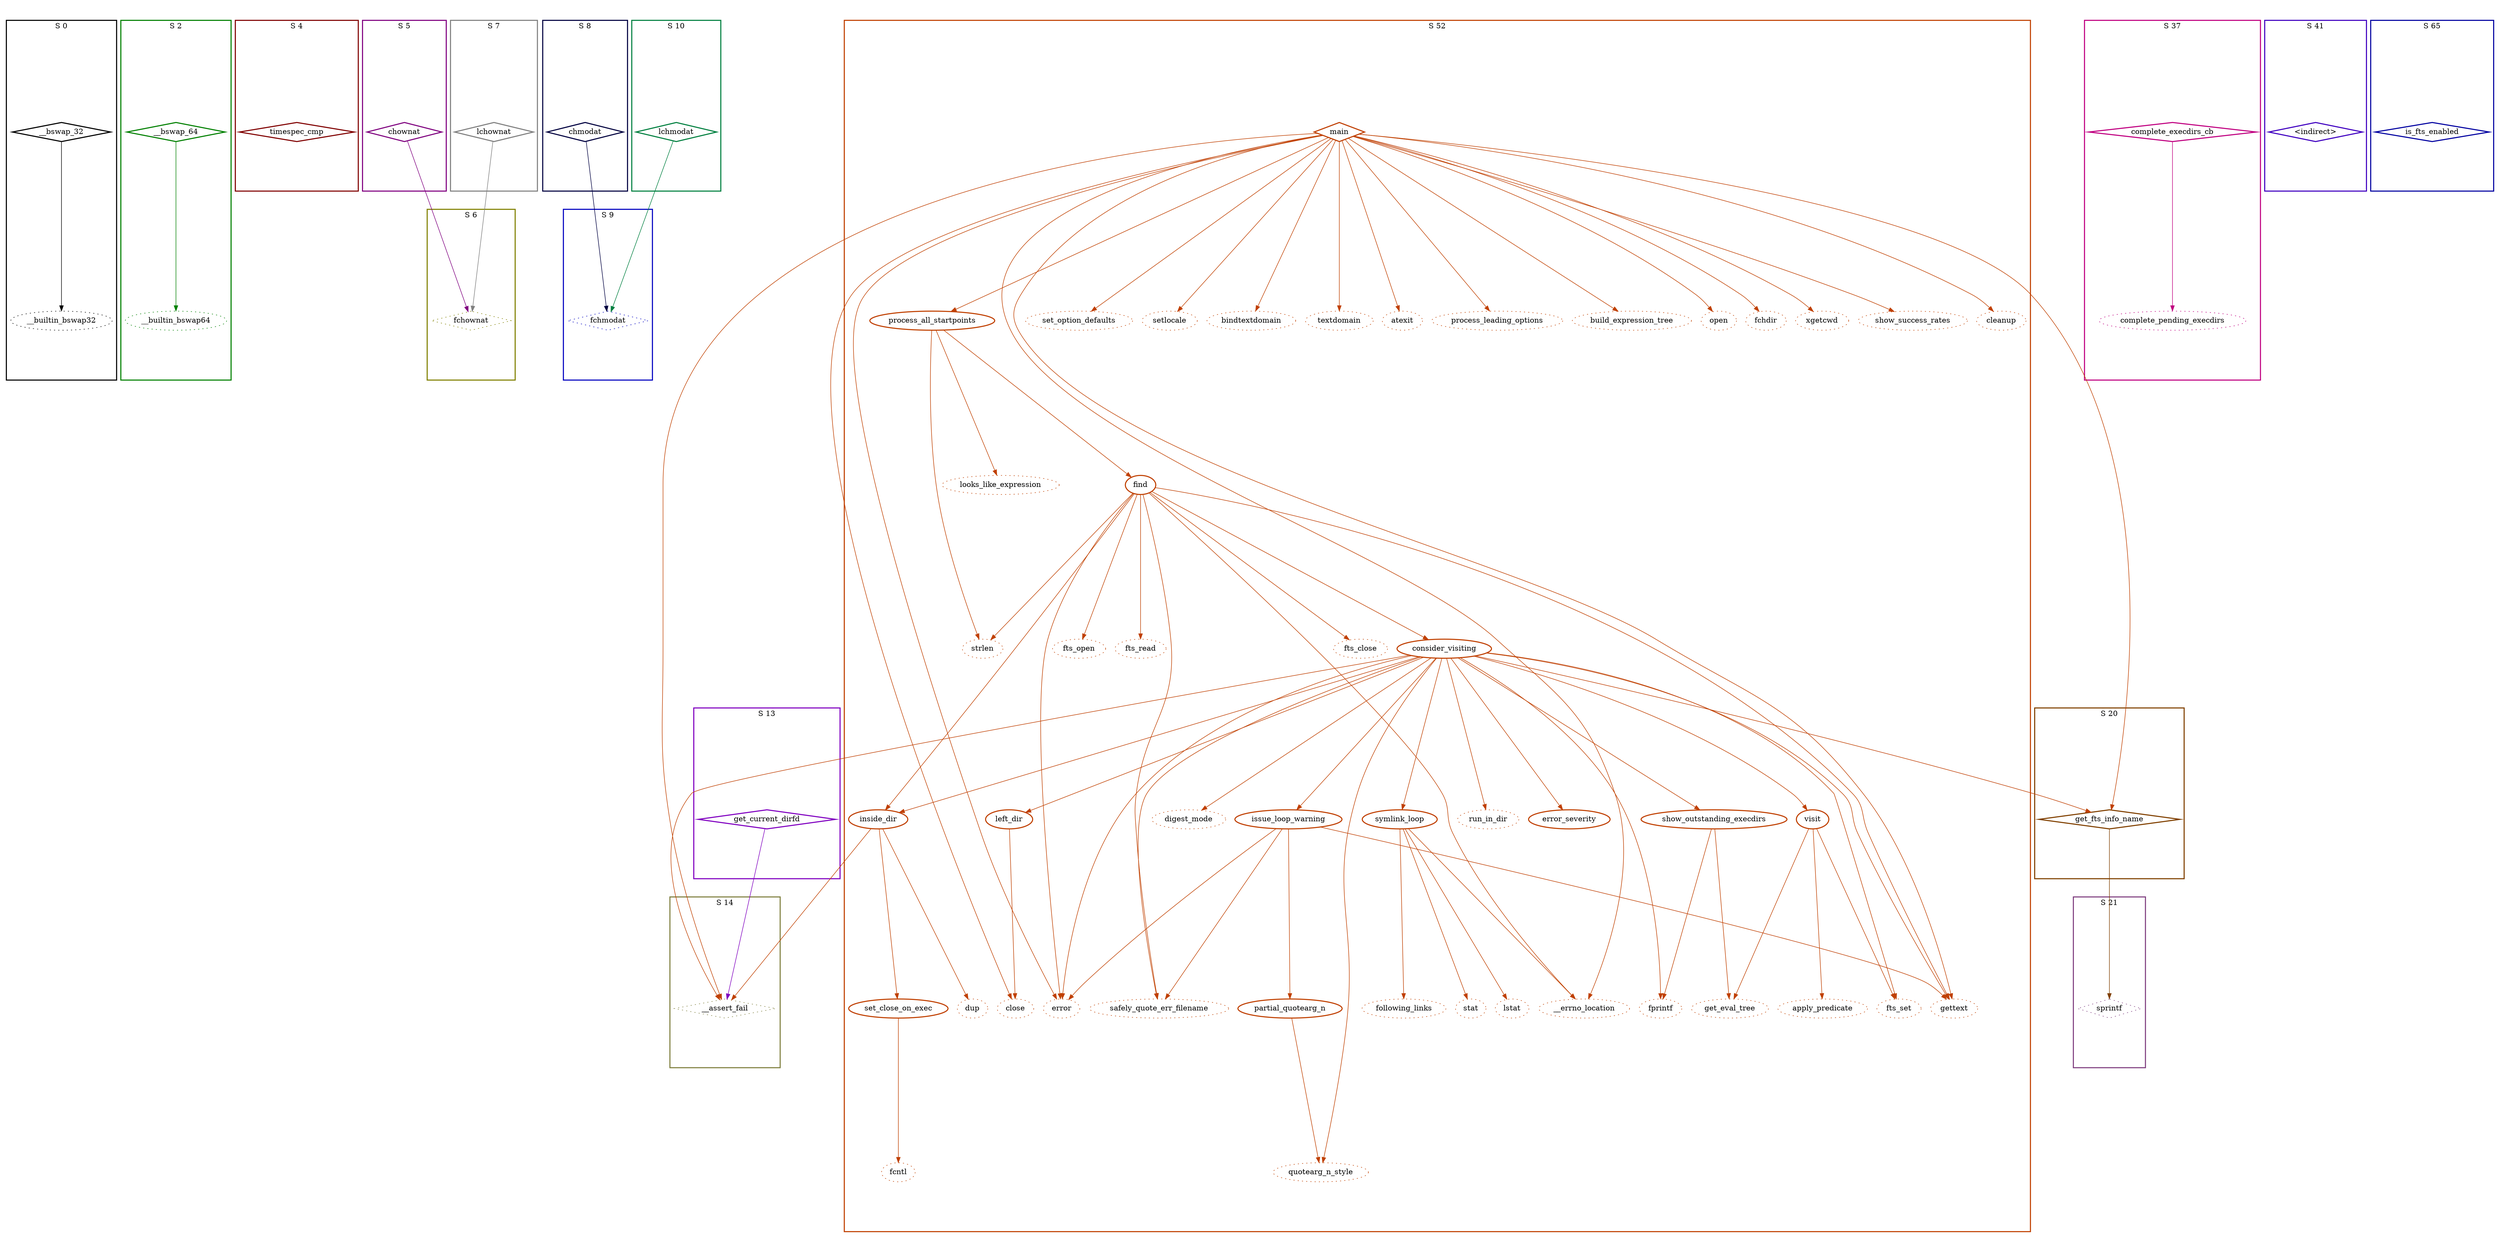 digraph G {
  ratio=0.500000;
  "UV __bswap_32 (0)" [shape=diamond, label="__bswap_32", color="#000000",
                       style=bold];
  "UV __builtin_bswap32 (1)" [label="__builtin_bswap32", color="#000000",
                              style=dotted];
  "UV __bswap_64 (2)" [shape=diamond, label="__bswap_64", color="#008000",
                       style=bold];
  "UV __builtin_bswap64 (3)" [label="__builtin_bswap64", color="#008000",
                              style=dotted];
  "UV timespec_cmp (4)" [shape=diamond, label="timespec_cmp",
                         color="#800000", style=bold];
  "UV chownat (5)" [shape=diamond, label="chownat", color="#800080",
                    style=bold];
  "UV fchownat (6)" [shape=diamond, label="fchownat", color="#808000",
                     style=dotted];
  "UV lchownat (7)" [shape=diamond, label="lchownat", color="#808080",
                     style=bold];
  "UV chmodat (8)" [shape=diamond, label="chmodat", color="#000040",
                    style=bold];
  "UV fchmodat (9)" [shape=diamond, label="fchmodat", color="#0000C0",
                     style=dotted];
  "UV lchmodat (10)" [shape=diamond, label="lchmodat", color="#008040",
                      style=bold];
  "UV set_close_on_exec (11)" [label="set_close_on_exec", color="#C04000",
                               style=bold];
  "UV fcntl (12)" [label="fcntl", color="#C04000", style=dotted];
  "UV get_current_dirfd (13)" [shape=diamond, label="get_current_dirfd",
                               color="#8000C0", style=bold];
  "UV __assert_fail (14)" [shape=diamond, label="__assert_fail",
                           color="#808040", style=dotted];
  "UV left_dir (15)" [label="left_dir", color="#C04000", style=bold];
  "UV close (16)" [label="close", color="#C04000", style=dotted];
  "UV inside_dir (17)" [label="inside_dir", color="#C04000", style=bold];
  "UV dup (18)" [label="dup", color="#C04000", style=dotted];
  "UV error_severity (19)" [label="error_severity", color="#C04000",
                            style=bold];
  "UV get_fts_info_name (20)" [shape=diamond, label="get_fts_info_name",
                               color="#804000", style=bold];
  "UV sprintf (21)" [shape=diamond, label="sprintf", color="#804080",
                     style=dotted];
  "UV visit (22)" [label="visit", color="#C04000", style=bold];
  "UV get_eval_tree (23)" [label="get_eval_tree", color="#C04000",
                           style=dotted];
  "UV apply_predicate (24)" [label="apply_predicate", color="#C04000",
                             style=dotted];
  "UV fts_set (25)" [label="fts_set", color="#C04000", style=dotted];
  "UV partial_quotearg_n (26)" [label="partial_quotearg_n", color="#C04000",
                                style=bold];
  "UV quotearg_n_style (27)" [label="quotearg_n_style", color="#C04000",
                              style=dotted];
  "UV issue_loop_warning (28)" [label="issue_loop_warning", color="#C04000",
                                style=bold];
  "UV safely_quote_err_filename (29)" [label="safely_quote_err_filename",
                                       color="#C04000", style=dotted];
  "UV gettext (30)" [label="gettext", color="#C04000", style=dotted];
  "UV error (31)" [label="error", color="#C04000", style=dotted];
  "UV symlink_loop (32)" [label="symlink_loop", color="#C04000", style=bold];
  "UV following_links (33)" [label="following_links", color="#C04000",
                             style=dotted];
  "UV stat (34)" [label="stat", color="#C04000", style=dotted];
  "UV lstat (35)" [label="lstat", color="#C04000", style=dotted];
  "UV __errno_location (36)" [label="__errno_location", color="#C04000",
                              style=dotted];
  "UV complete_execdirs_cb (37)" [shape=diamond,
                                  label="complete_execdirs_cb",
                                  color="#C00080", style=bold];
  "UV complete_pending_execdirs (38)" [label="complete_pending_execdirs",
                                       color="#C00080", style=dotted];
  "UV show_outstanding_execdirs (39)" [label="show_outstanding_execdirs",
                                       color="#C04000", style=bold];
  "UV fprintf (40)" [label="fprintf", color="#C04000", style=dotted];
  "UV <indirect> (41)" [shape=diamond, label="<indirect>", color="#4000C0",
                        style=bold];
  "UV consider_visiting (42)" [label="consider_visiting", color="#C04000",
                               style=bold];
  "UV digest_mode (43)" [label="digest_mode", color="#C04000", style=dotted];
  "UV run_in_dir (44)" [label="run_in_dir", color="#C04000", style=dotted];
  "UV find (45)" [label="find", color="#C04000", style=bold];
  "UV strlen (46)" [label="strlen", color="#C04000", style=dotted];
  "UV fts_open (47)" [label="fts_open", color="#C04000", style=dotted];
  "UV fts_read (48)" [label="fts_read", color="#C04000", style=dotted];
  "UV fts_close (49)" [label="fts_close", color="#C04000", style=dotted];
  "UV process_all_startpoints (50)" [label="process_all_startpoints",
                                     color="#C04000", style=bold];
  "UV looks_like_expression (51)" [label="looks_like_expression",
                                   color="#C04000", style=dotted];
  "UV main (52)" [shape=diamond, label="main", color="#C04000", style=bold];
  "UV set_option_defaults (53)" [label="set_option_defaults",
                                 color="#C04000", style=dotted];
  "UV setlocale (54)" [label="setlocale", color="#C04000", style=dotted];
  "UV bindtextdomain (55)" [label="bindtextdomain", color="#C04000",
                            style=dotted];
  "UV textdomain (56)" [label="textdomain", color="#C04000", style=dotted];
  "UV atexit (57)" [label="atexit", color="#C04000", style=dotted];
  "UV process_leading_options (58)" [label="process_leading_options",
                                     color="#C04000", style=dotted];
  "UV build_expression_tree (59)" [label="build_expression_tree",
                                   color="#C04000", style=dotted];
  "UV open (60)" [label="open", color="#C04000", style=dotted];
  "UV fchdir (61)" [label="fchdir", color="#C04000", style=dotted];
  "UV xgetcwd (62)" [label="xgetcwd", color="#C04000", style=dotted];
  "UV show_success_rates (63)" [label="show_success_rates", color="#C04000",
                                style=dotted];
  "UV cleanup (64)" [label="cleanup", color="#C04000", style=dotted];
  "UV is_fts_enabled (65)" [shape=diamond, label="is_fts_enabled",
                            color="#0000A0", style=bold];
  
  subgraph cluster_41 { label="S 41";
    color="#4000C0";
    style=bold;
    "UV <indirect> (41)"; };
  subgraph cluster_0 { label="S 0";
    color="#000000";
    style=bold;
    "UV __builtin_bswap32 (1)";"UV __bswap_32 (0)"; };
  subgraph cluster_10 { label="S 10";
    color="#008040";
    style=bold;
    "UV lchmodat (10)"; };
  subgraph cluster_37 { label="S 37";
    color="#C00080";
    style=bold;
    "UV complete_pending_execdirs (38)";"UV complete_execdirs_cb (37)"; };
  subgraph cluster_2 { label="S 2";
    color="#008000";
    style=bold;
    "UV __builtin_bswap64 (3)";"UV __bswap_64 (2)"; };
  subgraph cluster_4 { label="S 4";
    color="#800000";
    style=bold;
    "UV timespec_cmp (4)"; };
  subgraph cluster_13 { label="S 13";
    color="#8000C0";
    style=bold;
    "UV get_current_dirfd (13)"; };
  subgraph cluster_52 { label="S 52";
    color="#C04000";
    style=bold;
    "UV cleanup (64)";"UV show_success_rates (63)";"UV xgetcwd (62)";"UV fchdir (61)";"UV open (60)";"UV build_expression_tree (59)";"UV process_leading_options (58)";"UV atexit (57)";"UV textdomain (56)";"UV bindtextdomain (55)";"UV setlocale (54)";"UV set_option_defaults (53)";"UV main (52)";"UV looks_like_expression (51)";"UV process_all_startpoints (50)";"UV fts_close (49)";"UV fts_read (48)";"UV fts_open (47)";"UV strlen (46)";"UV find (45)";"UV run_in_dir (44)";"UV digest_mode (43)";"UV consider_visiting (42)";"UV fprintf (40)";"UV show_outstanding_execdirs (39)";"UV __errno_location (36)";"UV lstat (35)";"UV stat (34)";"UV following_links (33)";"UV symlink_loop (32)";"UV error (31)";"UV gettext (30)";"UV safely_quote_err_filename (29)";"UV issue_loop_warning (28)";"UV quotearg_n_style (27)";"UV partial_quotearg_n (26)";"UV fts_set (25)";"UV apply_predicate (24)";"UV get_eval_tree (23)";"UV visit (22)";"UV error_severity (19)";"UV dup (18)";"UV inside_dir (17)";"UV close (16)";"UV left_dir (15)";"UV fcntl (12)";"UV set_close_on_exec (11)"; };
  subgraph cluster_20 { label="S 20";
    color="#804000";
    style=bold;
    "UV get_fts_info_name (20)"; };
  subgraph cluster_5 { label="S 5";
    color="#800080";
    style=bold;
    "UV chownat (5)"; };
  subgraph cluster_14 { label="S 14";
    color="#808040";
    style=bold;
    "UV __assert_fail (14)"; };
  subgraph cluster_21 { label="S 21";
    color="#804080";
    style=bold;
    "UV sprintf (21)"; };
  subgraph cluster_6 { label="S 6";
    color="#808000";
    style=bold;
    "UV fchownat (6)"; };
  subgraph cluster_7 { label="S 7";
    color="#808080";
    style=bold;
    "UV lchownat (7)"; };
  subgraph cluster_8 { label="S 8";
    color="#000040";
    style=bold;
    "UV chmodat (8)"; };
  subgraph cluster_9 { label="S 9";
    color="#0000C0";
    style=bold;
    "UV fchmodat (9)"; };
  subgraph cluster_65 { label="S 65";
    color="#0000A0";
    style=bold;
    "UV is_fts_enabled (65)"; };
  
  "UV __bswap_32 (0)" -> "UV __builtin_bswap32 (1)" [color="#000000"];
  "UV __bswap_64 (2)" -> "UV __builtin_bswap64 (3)" [color="#008000"];
  "UV chownat (5)" -> "UV fchownat (6)" [color="#800080"];
  "UV lchownat (7)" -> "UV fchownat (6)" [color="#808080"];
  "UV chmodat (8)" -> "UV fchmodat (9)" [color="#000040"];
  "UV lchmodat (10)" -> "UV fchmodat (9)" [color="#008040"];
  "UV set_close_on_exec (11)" -> "UV fcntl (12)" [color="#C04000"];
  "UV get_current_dirfd (13)" -> "UV __assert_fail (14)" [color="#8000C0"];
  "UV left_dir (15)" -> "UV close (16)" [color="#C04000"];
  "UV inside_dir (17)" -> "UV set_close_on_exec (11)" [color="#C04000"];
  "UV inside_dir (17)" -> "UV __assert_fail (14)" [color="#C04000"];
  "UV inside_dir (17)" -> "UV dup (18)" [color="#C04000"];
  "UV get_fts_info_name (20)" -> "UV sprintf (21)" [color="#804000"];
  "UV visit (22)" -> "UV get_eval_tree (23)" [color="#C04000"];
  "UV visit (22)" -> "UV apply_predicate (24)" [color="#C04000"];
  "UV visit (22)" -> "UV fts_set (25)" [color="#C04000"];
  "UV partial_quotearg_n (26)" -> "UV quotearg_n_style (27)" [color="#C04000"];
  "UV issue_loop_warning (28)" -> "UV partial_quotearg_n (26)" [color="#C04000"];
  "UV issue_loop_warning (28)" -> "UV safely_quote_err_filename (29)" [
  color="#C04000"];
  "UV issue_loop_warning (28)" -> "UV gettext (30)" [color="#C04000"];
  "UV issue_loop_warning (28)" -> "UV error (31)" [color="#C04000"];
  "UV symlink_loop (32)" -> "UV following_links (33)" [color="#C04000"];
  "UV symlink_loop (32)" -> "UV stat (34)" [color="#C04000"];
  "UV symlink_loop (32)" -> "UV lstat (35)" [color="#C04000"];
  "UV symlink_loop (32)" -> "UV __errno_location (36)" [color="#C04000"];
  "UV complete_execdirs_cb (37)" -> "UV complete_pending_execdirs (38)" [
  color="#C00080"];
  "UV show_outstanding_execdirs (39)" -> "UV get_eval_tree (23)" [color="#C04000"];
  "UV show_outstanding_execdirs (39)" -> "UV fprintf (40)" [color="#C04000"];
  "UV consider_visiting (42)" -> "UV __assert_fail (14)" [color="#C04000"];
  "UV consider_visiting (42)" -> "UV left_dir (15)" [color="#C04000"];
  "UV consider_visiting (42)" -> "UV inside_dir (17)" [color="#C04000"];
  "UV consider_visiting (42)" -> "UV error_severity (19)" [color="#C04000"];
  "UV consider_visiting (42)" -> "UV get_fts_info_name (20)" [color="#C04000"];
  "UV consider_visiting (42)" -> "UV visit (22)" [color="#C04000"];
  "UV consider_visiting (42)" -> "UV fts_set (25)" [color="#C04000"];
  "UV consider_visiting (42)" -> "UV quotearg_n_style (27)" [color="#C04000"];
  "UV consider_visiting (42)" -> "UV issue_loop_warning (28)" [color="#C04000"];
  "UV consider_visiting (42)" -> "UV safely_quote_err_filename (29)" [
  color="#C04000"];
  "UV consider_visiting (42)" -> "UV gettext (30)" [color="#C04000"];
  "UV consider_visiting (42)" -> "UV error (31)" [color="#C04000"];
  "UV consider_visiting (42)" -> "UV symlink_loop (32)" [color="#C04000"];
  "UV consider_visiting (42)" -> "UV show_outstanding_execdirs (39)" [
  color="#C04000"];
  "UV consider_visiting (42)" -> "UV fprintf (40)" [color="#C04000"];
  "UV consider_visiting (42)" -> "UV digest_mode (43)" [color="#C04000"];
  "UV consider_visiting (42)" -> "UV run_in_dir (44)" [color="#C04000"];
  "UV find (45)" -> "UV inside_dir (17)" [color="#C04000"];
  "UV find (45)" -> "UV safely_quote_err_filename (29)" [color="#C04000"];
  "UV find (45)" -> "UV gettext (30)" [color="#C04000"];
  "UV find (45)" -> "UV error (31)" [color="#C04000"];
  "UV find (45)" -> "UV __errno_location (36)" [color="#C04000"];
  "UV find (45)" -> "UV consider_visiting (42)" [color="#C04000"];
  "UV find (45)" -> "UV strlen (46)" [color="#C04000"];
  "UV find (45)" -> "UV fts_open (47)" [color="#C04000"];
  "UV find (45)" -> "UV fts_read (48)" [color="#C04000"];
  "UV find (45)" -> "UV fts_close (49)" [color="#C04000"];
  "UV process_all_startpoints (50)" -> "UV find (45)" [color="#C04000"];
  "UV process_all_startpoints (50)" -> "UV strlen (46)" [color="#C04000"];
  "UV process_all_startpoints (50)" -> "UV looks_like_expression (51)" [
  color="#C04000"];
  "UV main (52)" -> "UV __assert_fail (14)" [color="#C04000"];
  "UV main (52)" -> "UV close (16)" [color="#C04000"];
  "UV main (52)" -> "UV get_fts_info_name (20)" [color="#C04000"];
  "UV main (52)" -> "UV gettext (30)" [color="#C04000"];
  "UV main (52)" -> "UV error (31)" [color="#C04000"];
  "UV main (52)" -> "UV __errno_location (36)" [color="#C04000"];
  "UV main (52)" -> "UV process_all_startpoints (50)" [color="#C04000"];
  "UV main (52)" -> "UV set_option_defaults (53)" [color="#C04000"];
  "UV main (52)" -> "UV setlocale (54)" [color="#C04000"];
  "UV main (52)" -> "UV bindtextdomain (55)" [color="#C04000"];
  "UV main (52)" -> "UV textdomain (56)" [color="#C04000"];
  "UV main (52)" -> "UV atexit (57)" [color="#C04000"];
  "UV main (52)" -> "UV process_leading_options (58)" [color="#C04000"];
  "UV main (52)" -> "UV build_expression_tree (59)" [color="#C04000"];
  "UV main (52)" -> "UV open (60)" [color="#C04000"];
  "UV main (52)" -> "UV fchdir (61)" [color="#C04000"];
  "UV main (52)" -> "UV xgetcwd (62)" [color="#C04000"];
  "UV main (52)" -> "UV show_success_rates (63)" [color="#C04000"];
  "UV main (52)" -> "UV cleanup (64)" [color="#C04000"];
  
  }